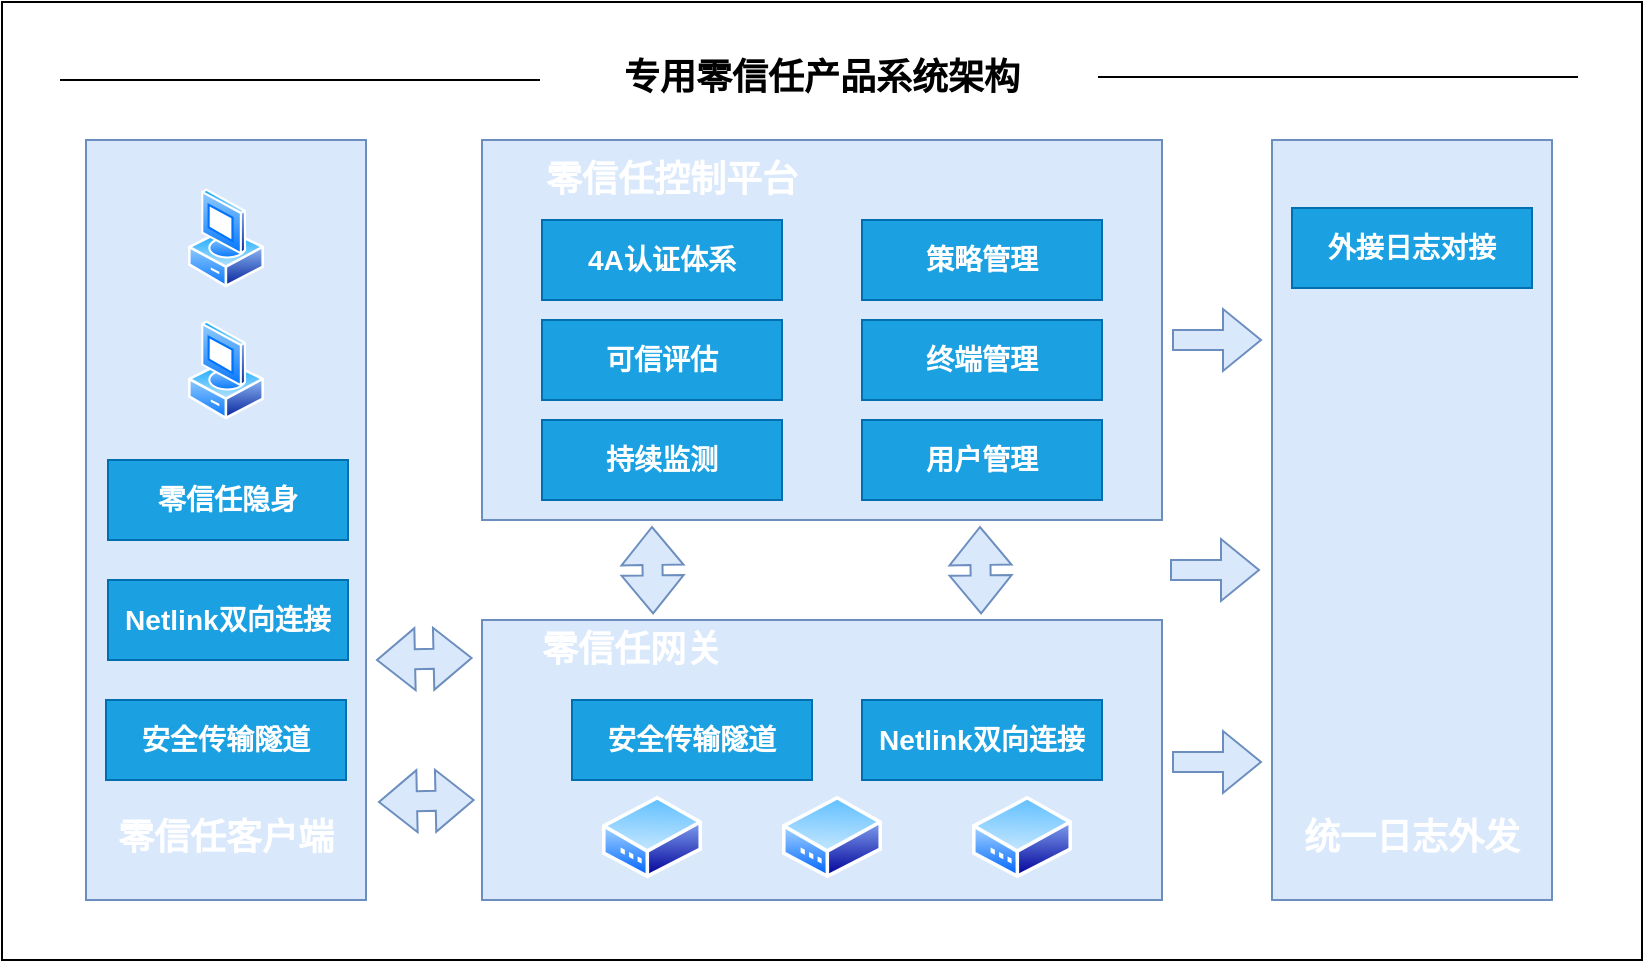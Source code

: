 <mxfile version="24.6.4" type="github">
  <diagram name="第 1 页" id="UgYprfsCHXyhRw42ALS6">
    <mxGraphModel dx="1050" dy="557" grid="1" gridSize="10" guides="1" tooltips="1" connect="1" arrows="1" fold="1" page="1" pageScale="1" pageWidth="827" pageHeight="1169" math="0" shadow="0">
      <root>
        <mxCell id="0" />
        <mxCell id="1" parent="0" />
        <mxCell id="Fkq1C80HDPR4oawkZcrF-42" value="" style="rounded=0;whiteSpace=wrap;html=1;" vertex="1" parent="1">
          <mxGeometry x="10" y="161" width="820" height="479" as="geometry" />
        </mxCell>
        <mxCell id="Fkq1C80HDPR4oawkZcrF-2" value="" style="endArrow=none;html=1;rounded=0;" edge="1" parent="1">
          <mxGeometry width="50" height="50" relative="1" as="geometry">
            <mxPoint x="39" y="200" as="sourcePoint" />
            <mxPoint x="279" y="200" as="targetPoint" />
          </mxGeometry>
        </mxCell>
        <mxCell id="Fkq1C80HDPR4oawkZcrF-3" value="&lt;h2&gt;专用零信任产品系统架构&lt;/h2&gt;" style="text;html=1;align=center;verticalAlign=middle;whiteSpace=wrap;rounded=0;fontColor=#000000;" vertex="1" parent="1">
          <mxGeometry x="295" y="184" width="250" height="30" as="geometry" />
        </mxCell>
        <mxCell id="Fkq1C80HDPR4oawkZcrF-4" value="" style="endArrow=none;html=1;rounded=0;" edge="1" parent="1">
          <mxGeometry width="50" height="50" relative="1" as="geometry">
            <mxPoint x="558" y="198.5" as="sourcePoint" />
            <mxPoint x="798" y="198.5" as="targetPoint" />
          </mxGeometry>
        </mxCell>
        <mxCell id="Fkq1C80HDPR4oawkZcrF-5" value="" style="rounded=0;whiteSpace=wrap;html=1;fillColor=#dae8fc;strokeColor=#6c8ebf;" vertex="1" parent="1">
          <mxGeometry x="52" y="230" width="140" height="380" as="geometry" />
        </mxCell>
        <mxCell id="Fkq1C80HDPR4oawkZcrF-6" value="" style="image;aspect=fixed;perimeter=ellipsePerimeter;html=1;align=center;shadow=0;dashed=0;spacingTop=3;image=img/lib/active_directory/vista_client.svg;" vertex="1" parent="1">
          <mxGeometry x="103" y="254" width="38" height="50" as="geometry" />
        </mxCell>
        <mxCell id="Fkq1C80HDPR4oawkZcrF-7" value="" style="image;aspect=fixed;perimeter=ellipsePerimeter;html=1;align=center;shadow=0;dashed=0;spacingTop=3;image=img/lib/active_directory/vista_client.svg;" vertex="1" parent="1">
          <mxGeometry x="103" y="320" width="38" height="50" as="geometry" />
        </mxCell>
        <mxCell id="Fkq1C80HDPR4oawkZcrF-8" value="&lt;h2&gt;零信任客户端&lt;/h2&gt;" style="text;html=1;align=center;verticalAlign=middle;whiteSpace=wrap;rounded=0;fontColor=#FFFFFF;" vertex="1" parent="1">
          <mxGeometry x="67" y="563.5" width="110" height="30" as="geometry" />
        </mxCell>
        <mxCell id="Fkq1C80HDPR4oawkZcrF-9" value="&lt;h3&gt;零信任隐身&lt;/h3&gt;" style="rounded=0;whiteSpace=wrap;html=1;fillColor=#1ba1e2;fontColor=#FFFFFF;strokeColor=#006EAF;" vertex="1" parent="1">
          <mxGeometry x="63" y="390" width="120" height="40" as="geometry" />
        </mxCell>
        <mxCell id="Fkq1C80HDPR4oawkZcrF-10" value="&lt;h3&gt;Netlink双向连接&lt;/h3&gt;" style="rounded=0;whiteSpace=wrap;html=1;fillColor=#1ba1e2;fontColor=#FFFFFF;strokeColor=#006EAF;" vertex="1" parent="1">
          <mxGeometry x="63" y="450" width="120" height="40" as="geometry" />
        </mxCell>
        <mxCell id="Fkq1C80HDPR4oawkZcrF-11" value="&lt;h3&gt;安全传输隧道&lt;/h3&gt;" style="rounded=0;whiteSpace=wrap;html=1;fillColor=#1ba1e2;fontColor=#FFFFFF;strokeColor=#006EAF;" vertex="1" parent="1">
          <mxGeometry x="62" y="510" width="120" height="40" as="geometry" />
        </mxCell>
        <mxCell id="Fkq1C80HDPR4oawkZcrF-12" value="" style="rounded=0;whiteSpace=wrap;html=1;fillColor=#dae8fc;strokeColor=#6c8ebf;" vertex="1" parent="1">
          <mxGeometry x="250" y="470" width="340" height="140" as="geometry" />
        </mxCell>
        <mxCell id="Fkq1C80HDPR4oawkZcrF-14" value="&lt;h2&gt;零信任网关&lt;/h2&gt;" style="text;html=1;align=center;verticalAlign=middle;whiteSpace=wrap;rounded=0;fontColor=#FFFFFF;" vertex="1" parent="1">
          <mxGeometry x="270" y="470" width="110" height="30" as="geometry" />
        </mxCell>
        <mxCell id="Fkq1C80HDPR4oawkZcrF-15" value="&lt;h3&gt;安全传输隧道&lt;/h3&gt;" style="rounded=0;whiteSpace=wrap;html=1;fillColor=#1ba1e2;fontColor=#FFFFFF;strokeColor=#006EAF;" vertex="1" parent="1">
          <mxGeometry x="295" y="510" width="120" height="40" as="geometry" />
        </mxCell>
        <mxCell id="Fkq1C80HDPR4oawkZcrF-16" value="&lt;h3&gt;Netlink双向连接&lt;/h3&gt;" style="rounded=0;whiteSpace=wrap;html=1;fillColor=#1ba1e2;fontColor=#FFFFFF;strokeColor=#006EAF;" vertex="1" parent="1">
          <mxGeometry x="440" y="510" width="120" height="40" as="geometry" />
        </mxCell>
        <mxCell id="Fkq1C80HDPR4oawkZcrF-17" value="" style="image;aspect=fixed;perimeter=ellipsePerimeter;html=1;align=center;shadow=0;dashed=0;spacingTop=3;image=img/lib/active_directory/modem.svg;" vertex="1" parent="1">
          <mxGeometry x="310" y="557.75" width="50" height="41.5" as="geometry" />
        </mxCell>
        <mxCell id="Fkq1C80HDPR4oawkZcrF-18" value="" style="image;aspect=fixed;perimeter=ellipsePerimeter;html=1;align=center;shadow=0;dashed=0;spacingTop=3;image=img/lib/active_directory/modem.svg;" vertex="1" parent="1">
          <mxGeometry x="400" y="557.75" width="50" height="41.5" as="geometry" />
        </mxCell>
        <mxCell id="Fkq1C80HDPR4oawkZcrF-19" value="" style="image;aspect=fixed;perimeter=ellipsePerimeter;html=1;align=center;shadow=0;dashed=0;spacingTop=3;image=img/lib/active_directory/modem.svg;" vertex="1" parent="1">
          <mxGeometry x="495" y="557.75" width="50" height="41.5" as="geometry" />
        </mxCell>
        <mxCell id="Fkq1C80HDPR4oawkZcrF-20" value="" style="rounded=0;whiteSpace=wrap;html=1;fillColor=#dae8fc;strokeColor=#6c8ebf;" vertex="1" parent="1">
          <mxGeometry x="250" y="230" width="340" height="190" as="geometry" />
        </mxCell>
        <mxCell id="Fkq1C80HDPR4oawkZcrF-21" value="&lt;h2&gt;零信任控制平台&lt;/h2&gt;" style="text;html=1;align=center;verticalAlign=middle;whiteSpace=wrap;rounded=0;fontColor=#FFFFFF;" vertex="1" parent="1">
          <mxGeometry x="270" y="235" width="150" height="30" as="geometry" />
        </mxCell>
        <mxCell id="Fkq1C80HDPR4oawkZcrF-22" value="&lt;h3&gt;4A认证体系&lt;/h3&gt;" style="rounded=0;whiteSpace=wrap;html=1;fillColor=#1ba1e2;fontColor=#FFFFFF;strokeColor=#006EAF;" vertex="1" parent="1">
          <mxGeometry x="280" y="270" width="120" height="40" as="geometry" />
        </mxCell>
        <mxCell id="Fkq1C80HDPR4oawkZcrF-23" value="&lt;h3&gt;可信评估&lt;/h3&gt;" style="rounded=0;whiteSpace=wrap;html=1;fillColor=#1ba1e2;fontColor=#FFFFFF;strokeColor=#006EAF;" vertex="1" parent="1">
          <mxGeometry x="280" y="320" width="120" height="40" as="geometry" />
        </mxCell>
        <mxCell id="Fkq1C80HDPR4oawkZcrF-24" value="&lt;h3&gt;持续监测&lt;/h3&gt;" style="rounded=0;whiteSpace=wrap;html=1;fillColor=#1ba1e2;fontColor=#FFFFFF;strokeColor=#006EAF;" vertex="1" parent="1">
          <mxGeometry x="280" y="370" width="120" height="40" as="geometry" />
        </mxCell>
        <mxCell id="Fkq1C80HDPR4oawkZcrF-26" value="&lt;h3&gt;策略管理&lt;/h3&gt;" style="rounded=0;whiteSpace=wrap;html=1;fillColor=#1ba1e2;fontColor=#FFFFFF;strokeColor=#006EAF;" vertex="1" parent="1">
          <mxGeometry x="440" y="270" width="120" height="40" as="geometry" />
        </mxCell>
        <mxCell id="Fkq1C80HDPR4oawkZcrF-27" value="&lt;h3&gt;终端管理&lt;/h3&gt;" style="rounded=0;whiteSpace=wrap;html=1;fillColor=#1ba1e2;fontColor=#FFFFFF;strokeColor=#006EAF;" vertex="1" parent="1">
          <mxGeometry x="440" y="320" width="120" height="40" as="geometry" />
        </mxCell>
        <mxCell id="Fkq1C80HDPR4oawkZcrF-28" value="&lt;h3&gt;用户管理&lt;/h3&gt;" style="rounded=0;whiteSpace=wrap;html=1;fillColor=#1ba1e2;fontColor=#FFFFFF;strokeColor=#006EAF;" vertex="1" parent="1">
          <mxGeometry x="440" y="370" width="120" height="40" as="geometry" />
        </mxCell>
        <mxCell id="Fkq1C80HDPR4oawkZcrF-30" value="" style="rounded=0;whiteSpace=wrap;html=1;fillColor=#dae8fc;strokeColor=#6c8ebf;" vertex="1" parent="1">
          <mxGeometry x="645" y="230" width="140" height="380" as="geometry" />
        </mxCell>
        <mxCell id="Fkq1C80HDPR4oawkZcrF-31" value="&lt;h2&gt;统一日志外发&lt;/h2&gt;" style="text;html=1;align=center;verticalAlign=middle;whiteSpace=wrap;rounded=0;fontColor=#FFFFFF;" vertex="1" parent="1">
          <mxGeometry x="660" y="563.5" width="110" height="30" as="geometry" />
        </mxCell>
        <mxCell id="Fkq1C80HDPR4oawkZcrF-32" value="&lt;h3&gt;外接日志对接&lt;/h3&gt;" style="rounded=0;whiteSpace=wrap;html=1;fillColor=#1ba1e2;fontColor=#FFFFFF;strokeColor=#006EAF;" vertex="1" parent="1">
          <mxGeometry x="655" y="264" width="120" height="40" as="geometry" />
        </mxCell>
        <mxCell id="Fkq1C80HDPR4oawkZcrF-35" value="" style="shape=flexArrow;endArrow=classic;startArrow=classic;html=1;rounded=0;entryX=-0.005;entryY=0.207;entryDx=0;entryDy=0;entryPerimeter=0;fillColor=#dae8fc;strokeColor=#6c8ebf;" edge="1" parent="1">
          <mxGeometry width="100" height="100" relative="1" as="geometry">
            <mxPoint x="197" y="490" as="sourcePoint" />
            <mxPoint x="245.3" y="488.98" as="targetPoint" />
          </mxGeometry>
        </mxCell>
        <mxCell id="Fkq1C80HDPR4oawkZcrF-36" value="" style="shape=flexArrow;endArrow=classic;startArrow=classic;html=1;rounded=0;entryX=-0.005;entryY=0.207;entryDx=0;entryDy=0;entryPerimeter=0;fillColor=#dae8fc;strokeColor=#6c8ebf;" edge="1" parent="1">
          <mxGeometry width="100" height="100" relative="1" as="geometry">
            <mxPoint x="198" y="561" as="sourcePoint" />
            <mxPoint x="246.3" y="559.98" as="targetPoint" />
          </mxGeometry>
        </mxCell>
        <mxCell id="Fkq1C80HDPR4oawkZcrF-37" value="" style="shape=flexArrow;endArrow=classic;startArrow=classic;html=1;rounded=0;entryX=0.25;entryY=1;entryDx=0;entryDy=0;exitX=0.596;exitY=-0.193;exitDx=0;exitDy=0;exitPerimeter=0;fillColor=#dae8fc;strokeColor=#6c8ebf;" edge="1" parent="1">
          <mxGeometry width="100" height="100" relative="1" as="geometry">
            <mxPoint x="335.56" y="467.21" as="sourcePoint" />
            <mxPoint x="335" y="423" as="targetPoint" />
          </mxGeometry>
        </mxCell>
        <mxCell id="Fkq1C80HDPR4oawkZcrF-38" value="" style="shape=flexArrow;endArrow=classic;startArrow=classic;html=1;rounded=0;entryX=0.25;entryY=1;entryDx=0;entryDy=0;exitX=0.596;exitY=-0.193;exitDx=0;exitDy=0;exitPerimeter=0;fillColor=#dae8fc;strokeColor=#6c8ebf;" edge="1" parent="1">
          <mxGeometry width="100" height="100" relative="1" as="geometry">
            <mxPoint x="499.56" y="467.21" as="sourcePoint" />
            <mxPoint x="499" y="423" as="targetPoint" />
          </mxGeometry>
        </mxCell>
        <mxCell id="Fkq1C80HDPR4oawkZcrF-39" value="" style="shape=flexArrow;endArrow=classic;html=1;rounded=0;fillColor=#dae8fc;strokeColor=#6c8ebf;" edge="1" parent="1">
          <mxGeometry width="50" height="50" relative="1" as="geometry">
            <mxPoint x="595" y="330" as="sourcePoint" />
            <mxPoint x="640" y="330" as="targetPoint" />
          </mxGeometry>
        </mxCell>
        <mxCell id="Fkq1C80HDPR4oawkZcrF-40" value="" style="shape=flexArrow;endArrow=classic;html=1;rounded=0;fillColor=#dae8fc;strokeColor=#6c8ebf;" edge="1" parent="1">
          <mxGeometry width="50" height="50" relative="1" as="geometry">
            <mxPoint x="594" y="445" as="sourcePoint" />
            <mxPoint x="639" y="445" as="targetPoint" />
          </mxGeometry>
        </mxCell>
        <mxCell id="Fkq1C80HDPR4oawkZcrF-41" value="" style="shape=flexArrow;endArrow=classic;html=1;rounded=0;fillColor=#dae8fc;strokeColor=#6c8ebf;" edge="1" parent="1">
          <mxGeometry width="50" height="50" relative="1" as="geometry">
            <mxPoint x="595" y="541" as="sourcePoint" />
            <mxPoint x="640" y="541" as="targetPoint" />
          </mxGeometry>
        </mxCell>
      </root>
    </mxGraphModel>
  </diagram>
</mxfile>
